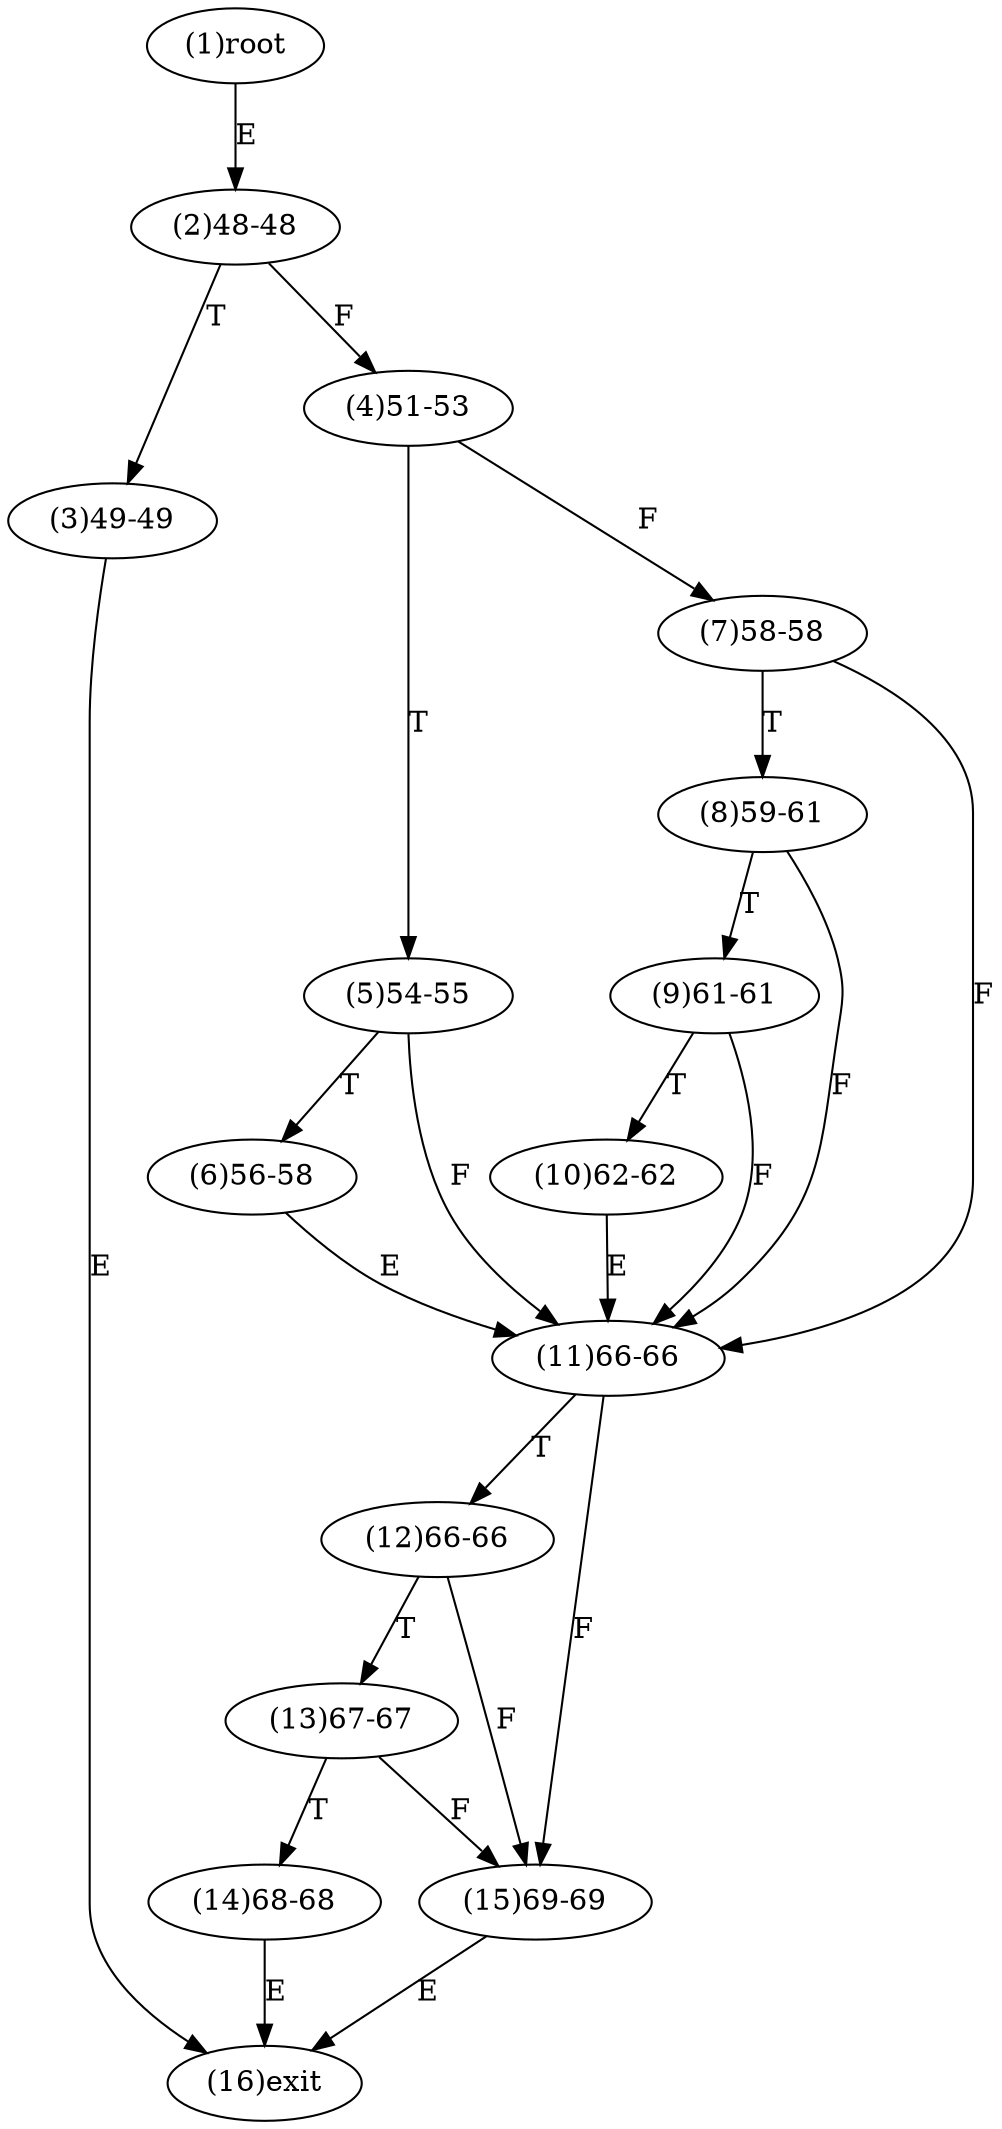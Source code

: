 digraph "" { 
1[ label="(1)root"];
2[ label="(2)48-48"];
3[ label="(3)49-49"];
4[ label="(4)51-53"];
5[ label="(5)54-55"];
6[ label="(6)56-58"];
7[ label="(7)58-58"];
8[ label="(8)59-61"];
9[ label="(9)61-61"];
10[ label="(10)62-62"];
11[ label="(11)66-66"];
12[ label="(12)66-66"];
13[ label="(13)67-67"];
14[ label="(14)68-68"];
15[ label="(15)69-69"];
16[ label="(16)exit"];
1->2[ label="E"];
2->4[ label="F"];
2->3[ label="T"];
3->16[ label="E"];
4->7[ label="F"];
4->5[ label="T"];
5->11[ label="F"];
5->6[ label="T"];
6->11[ label="E"];
7->11[ label="F"];
7->8[ label="T"];
8->11[ label="F"];
8->9[ label="T"];
9->11[ label="F"];
9->10[ label="T"];
10->11[ label="E"];
11->15[ label="F"];
11->12[ label="T"];
12->15[ label="F"];
12->13[ label="T"];
13->15[ label="F"];
13->14[ label="T"];
14->16[ label="E"];
15->16[ label="E"];
}